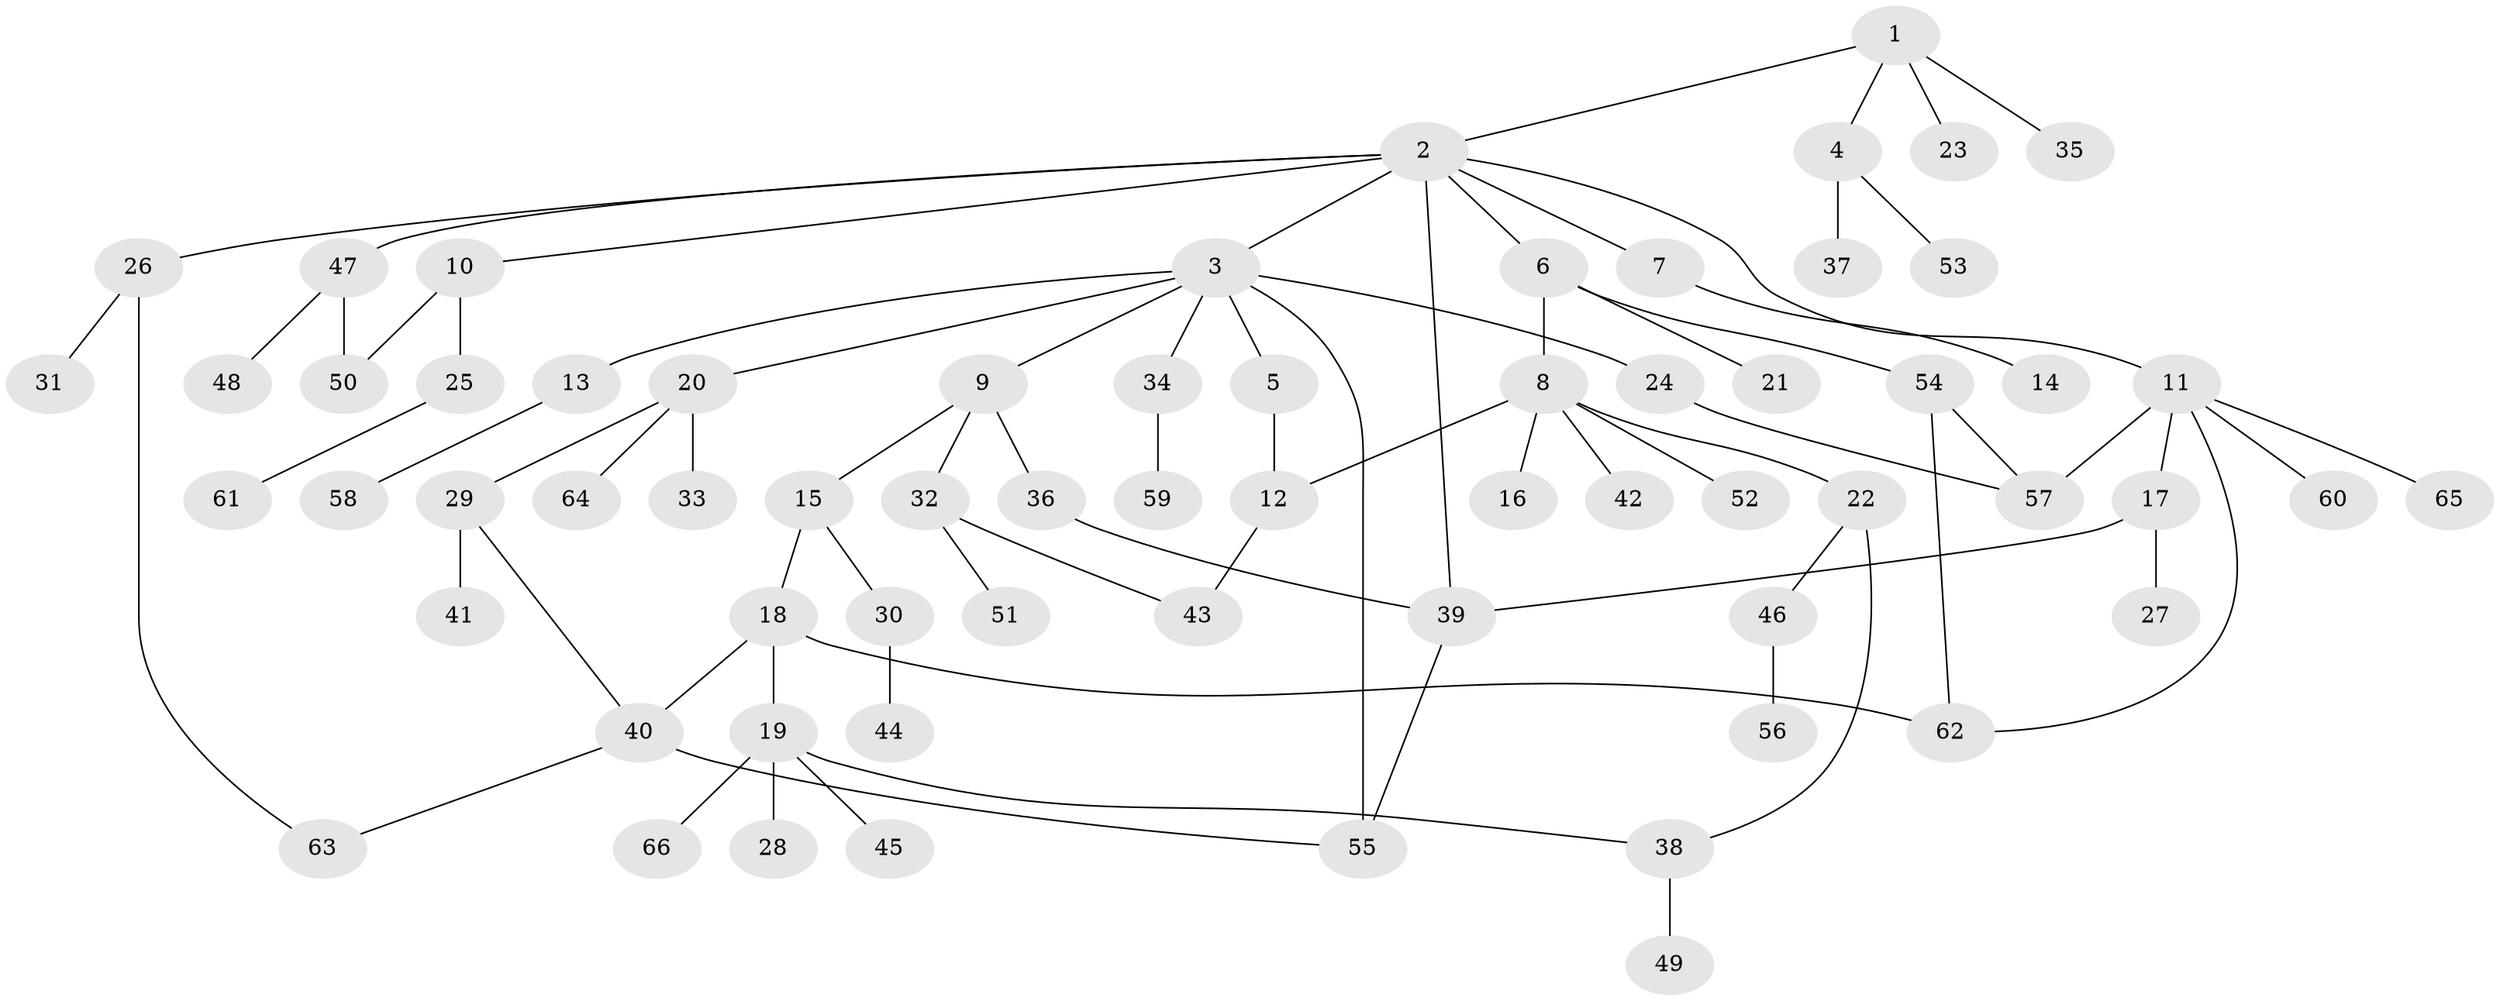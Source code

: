 // Generated by graph-tools (version 1.1) at 2025/34/03/09/25 02:34:27]
// undirected, 66 vertices, 79 edges
graph export_dot {
graph [start="1"]
  node [color=gray90,style=filled];
  1;
  2;
  3;
  4;
  5;
  6;
  7;
  8;
  9;
  10;
  11;
  12;
  13;
  14;
  15;
  16;
  17;
  18;
  19;
  20;
  21;
  22;
  23;
  24;
  25;
  26;
  27;
  28;
  29;
  30;
  31;
  32;
  33;
  34;
  35;
  36;
  37;
  38;
  39;
  40;
  41;
  42;
  43;
  44;
  45;
  46;
  47;
  48;
  49;
  50;
  51;
  52;
  53;
  54;
  55;
  56;
  57;
  58;
  59;
  60;
  61;
  62;
  63;
  64;
  65;
  66;
  1 -- 2;
  1 -- 4;
  1 -- 23;
  1 -- 35;
  2 -- 3;
  2 -- 6;
  2 -- 7;
  2 -- 10;
  2 -- 11;
  2 -- 26;
  2 -- 47;
  2 -- 39;
  3 -- 5;
  3 -- 9;
  3 -- 13;
  3 -- 20;
  3 -- 24;
  3 -- 34;
  3 -- 55;
  4 -- 37;
  4 -- 53;
  5 -- 12;
  6 -- 8;
  6 -- 21;
  6 -- 54;
  7 -- 14;
  8 -- 12;
  8 -- 16;
  8 -- 22;
  8 -- 42;
  8 -- 52;
  9 -- 15;
  9 -- 32;
  9 -- 36;
  10 -- 25;
  10 -- 50;
  11 -- 17;
  11 -- 60;
  11 -- 65;
  11 -- 57;
  11 -- 62;
  12 -- 43;
  13 -- 58;
  15 -- 18;
  15 -- 30;
  17 -- 27;
  17 -- 39;
  18 -- 19;
  18 -- 62;
  18 -- 40;
  19 -- 28;
  19 -- 45;
  19 -- 66;
  19 -- 38;
  20 -- 29;
  20 -- 33;
  20 -- 64;
  22 -- 38;
  22 -- 46;
  24 -- 57;
  25 -- 61;
  26 -- 31;
  26 -- 63;
  29 -- 40;
  29 -- 41;
  30 -- 44;
  32 -- 43;
  32 -- 51;
  34 -- 59;
  36 -- 39;
  38 -- 49;
  39 -- 55;
  40 -- 55;
  40 -- 63;
  46 -- 56;
  47 -- 48;
  47 -- 50;
  54 -- 57;
  54 -- 62;
}

